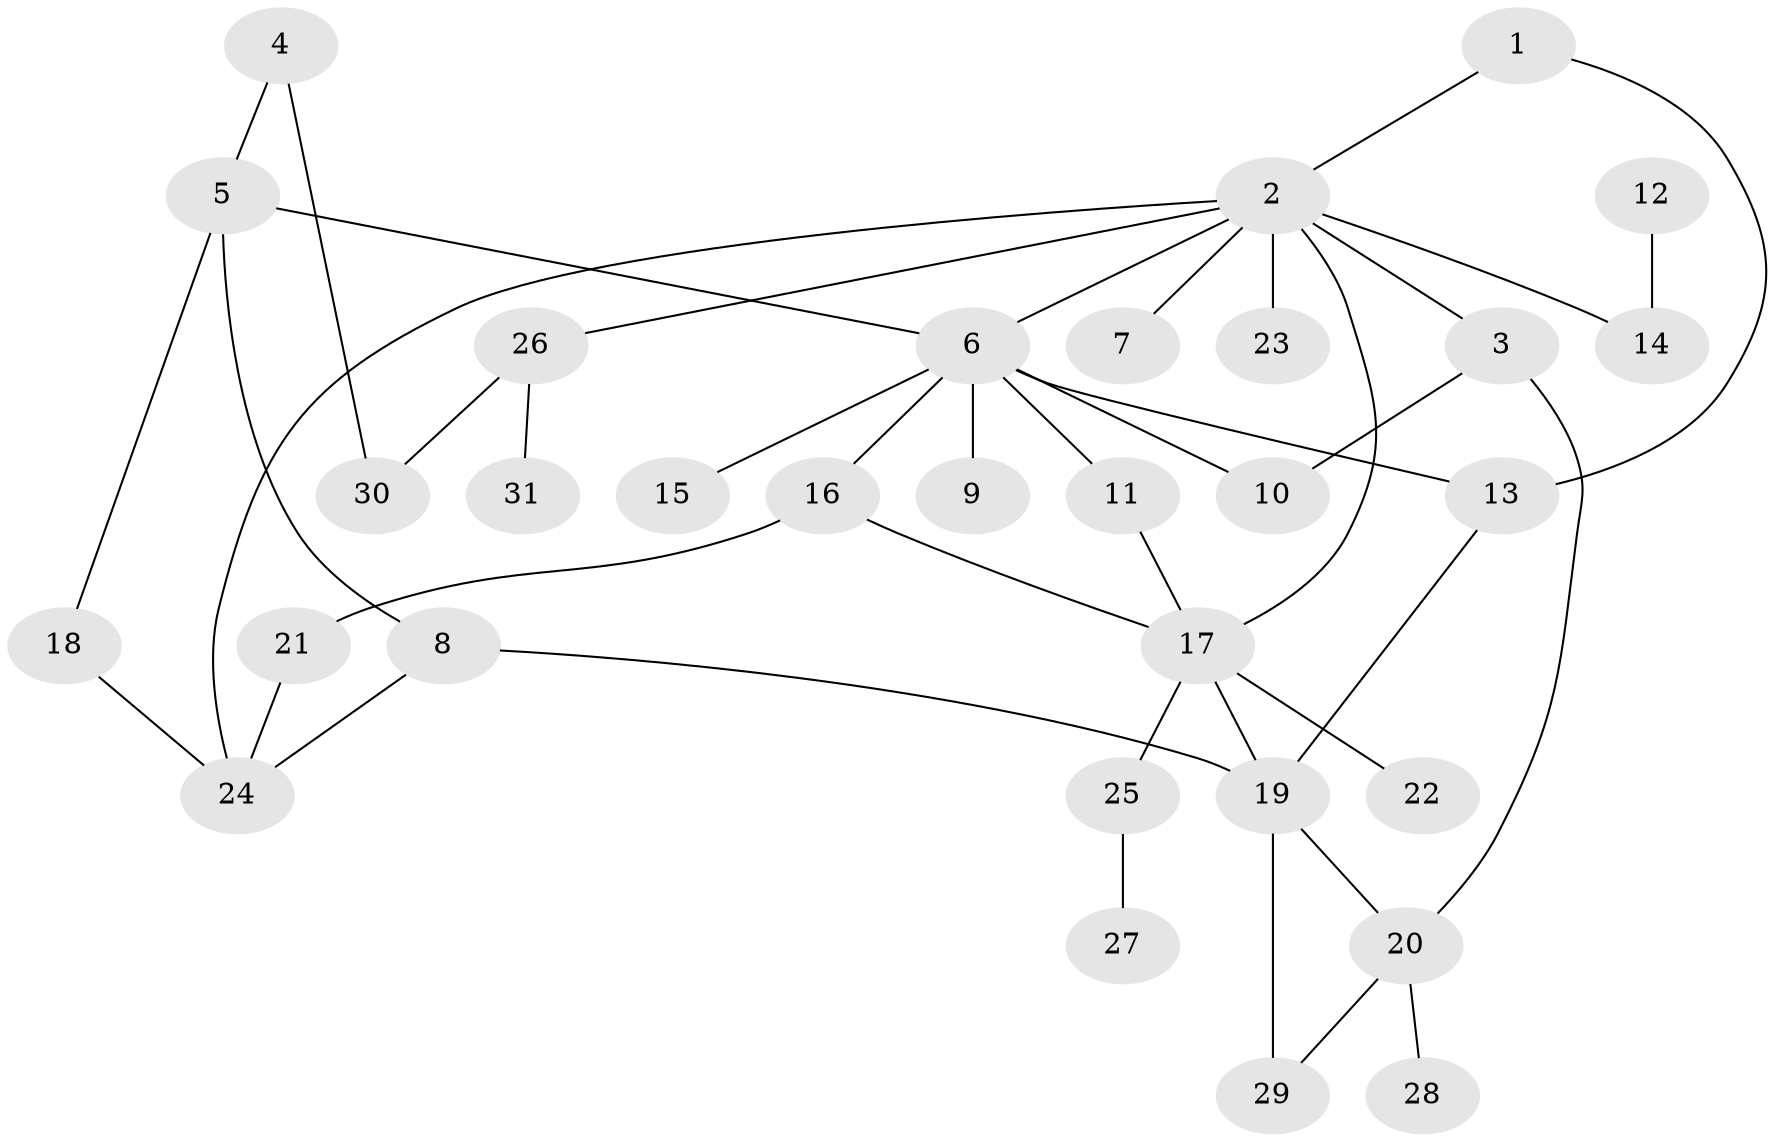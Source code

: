 // original degree distribution, {9: 0.016129032258064516, 5: 0.03225806451612903, 7: 0.016129032258064516, 2: 0.3064516129032258, 3: 0.27419354838709675, 1: 0.3064516129032258, 4: 0.04838709677419355}
// Generated by graph-tools (version 1.1) at 2025/49/03/09/25 03:49:25]
// undirected, 31 vertices, 42 edges
graph export_dot {
graph [start="1"]
  node [color=gray90,style=filled];
  1;
  2;
  3;
  4;
  5;
  6;
  7;
  8;
  9;
  10;
  11;
  12;
  13;
  14;
  15;
  16;
  17;
  18;
  19;
  20;
  21;
  22;
  23;
  24;
  25;
  26;
  27;
  28;
  29;
  30;
  31;
  1 -- 2 [weight=1.0];
  1 -- 13 [weight=1.0];
  2 -- 3 [weight=1.0];
  2 -- 6 [weight=1.0];
  2 -- 7 [weight=1.0];
  2 -- 14 [weight=1.0];
  2 -- 17 [weight=1.0];
  2 -- 23 [weight=1.0];
  2 -- 24 [weight=1.0];
  2 -- 26 [weight=1.0];
  3 -- 10 [weight=1.0];
  3 -- 20 [weight=1.0];
  4 -- 5 [weight=1.0];
  4 -- 30 [weight=1.0];
  5 -- 6 [weight=1.0];
  5 -- 8 [weight=1.0];
  5 -- 18 [weight=1.0];
  6 -- 9 [weight=1.0];
  6 -- 10 [weight=1.0];
  6 -- 11 [weight=1.0];
  6 -- 13 [weight=1.0];
  6 -- 15 [weight=1.0];
  6 -- 16 [weight=1.0];
  8 -- 19 [weight=1.0];
  8 -- 24 [weight=1.0];
  11 -- 17 [weight=1.0];
  12 -- 14 [weight=1.0];
  13 -- 19 [weight=1.0];
  16 -- 17 [weight=1.0];
  16 -- 21 [weight=1.0];
  17 -- 19 [weight=1.0];
  17 -- 22 [weight=1.0];
  17 -- 25 [weight=1.0];
  18 -- 24 [weight=1.0];
  19 -- 20 [weight=1.0];
  19 -- 29 [weight=1.0];
  20 -- 28 [weight=1.0];
  20 -- 29 [weight=1.0];
  21 -- 24 [weight=1.0];
  25 -- 27 [weight=1.0];
  26 -- 30 [weight=1.0];
  26 -- 31 [weight=1.0];
}
